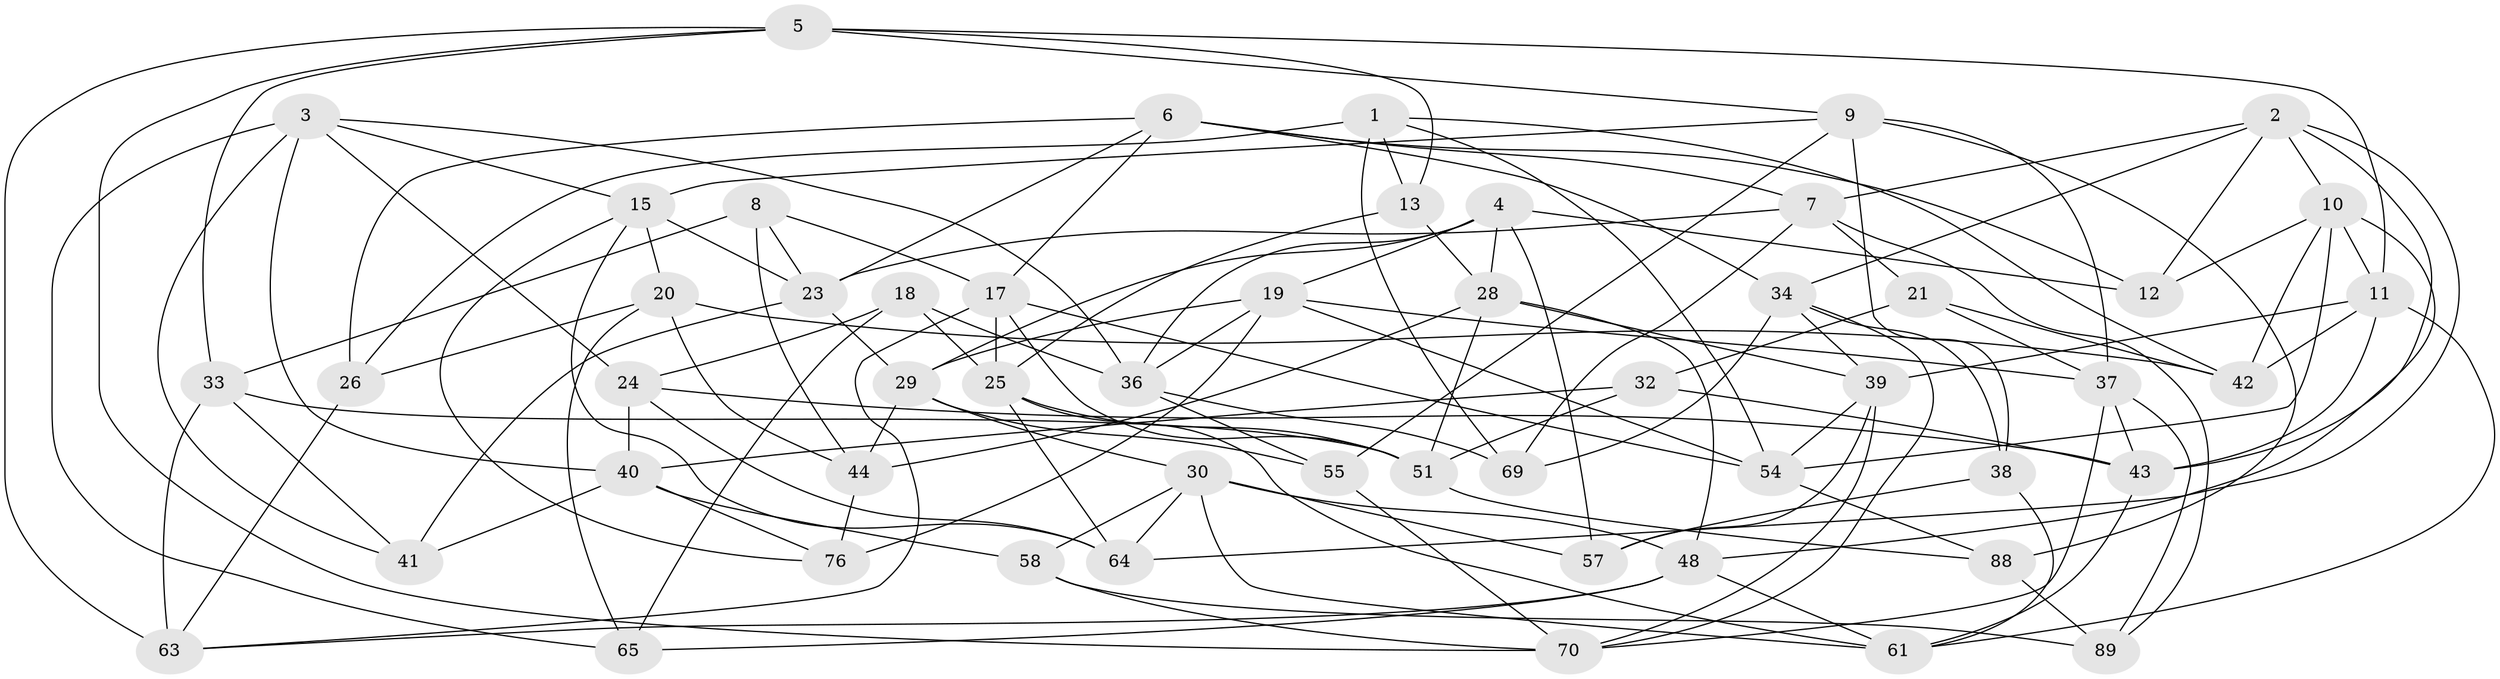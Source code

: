 // Generated by graph-tools (version 1.1) at 2025/52/02/27/25 19:52:31]
// undirected, 53 vertices, 138 edges
graph export_dot {
graph [start="1"]
  node [color=gray90,style=filled];
  1 [super="+72"];
  2 [super="+14"];
  3 [super="+50"];
  4 [super="+35"];
  5 [super="+16"];
  6 [super="+45"];
  7 [super="+71"];
  8;
  9 [super="+31"];
  10 [super="+22"];
  11 [super="+67"];
  12;
  13;
  15 [super="+56"];
  17 [super="+74"];
  18;
  19 [super="+27"];
  20 [super="+59"];
  21;
  23 [super="+80"];
  24 [super="+78"];
  25 [super="+52"];
  26;
  28 [super="+49"];
  29 [super="+68"];
  30 [super="+53"];
  32;
  33 [super="+79"];
  34 [super="+77"];
  36 [super="+87"];
  37 [super="+62"];
  38;
  39 [super="+85"];
  40 [super="+46"];
  41;
  42 [super="+47"];
  43 [super="+83"];
  44 [super="+73"];
  48 [super="+60"];
  51 [super="+84"];
  54 [super="+75"];
  55;
  57;
  58;
  61 [super="+81"];
  63 [super="+66"];
  64 [super="+86"];
  65;
  69;
  70 [super="+82"];
  76;
  88;
  89;
  1 -- 26;
  1 -- 69;
  1 -- 13;
  1 -- 42 [weight=2];
  1 -- 54;
  2 -- 12;
  2 -- 43;
  2 -- 64;
  2 -- 10;
  2 -- 7;
  2 -- 34;
  3 -- 65;
  3 -- 24;
  3 -- 36;
  3 -- 40;
  3 -- 41;
  3 -- 15;
  4 -- 12;
  4 -- 36;
  4 -- 57;
  4 -- 29;
  4 -- 28;
  4 -- 19;
  5 -- 13;
  5 -- 33;
  5 -- 11;
  5 -- 70;
  5 -- 63;
  5 -- 9;
  6 -- 26;
  6 -- 12;
  6 -- 34;
  6 -- 7;
  6 -- 23;
  6 -- 17;
  7 -- 23;
  7 -- 21;
  7 -- 89;
  7 -- 69;
  8 -- 33;
  8 -- 17;
  8 -- 44;
  8 -- 23;
  9 -- 38;
  9 -- 88;
  9 -- 55;
  9 -- 37;
  9 -- 15;
  10 -- 12;
  10 -- 42;
  10 -- 48;
  10 -- 54;
  10 -- 11;
  11 -- 39;
  11 -- 42;
  11 -- 43;
  11 -- 61;
  13 -- 25;
  13 -- 28;
  15 -- 64;
  15 -- 23;
  15 -- 76;
  15 -- 20;
  17 -- 51;
  17 -- 25;
  17 -- 54;
  17 -- 63;
  18 -- 36;
  18 -- 65;
  18 -- 25;
  18 -- 24;
  19 -- 76;
  19 -- 36;
  19 -- 54;
  19 -- 29;
  19 -- 37;
  20 -- 65;
  20 -- 26;
  20 -- 42;
  20 -- 44 [weight=2];
  21 -- 42;
  21 -- 32;
  21 -- 37;
  23 -- 29;
  23 -- 41;
  24 -- 64 [weight=2];
  24 -- 43;
  24 -- 40;
  25 -- 64;
  25 -- 61;
  25 -- 51;
  26 -- 63;
  28 -- 44;
  28 -- 51;
  28 -- 39;
  28 -- 48;
  29 -- 30;
  29 -- 55;
  29 -- 44;
  30 -- 58;
  30 -- 48;
  30 -- 64;
  30 -- 57;
  30 -- 61;
  32 -- 43;
  32 -- 51;
  32 -- 40;
  33 -- 63 [weight=2];
  33 -- 41;
  33 -- 51;
  34 -- 38;
  34 -- 39;
  34 -- 70;
  34 -- 69;
  36 -- 69;
  36 -- 55;
  37 -- 43;
  37 -- 70;
  37 -- 89;
  38 -- 57;
  38 -- 61;
  39 -- 57;
  39 -- 70;
  39 -- 54;
  40 -- 58;
  40 -- 41;
  40 -- 76;
  43 -- 61;
  44 -- 76;
  48 -- 65;
  48 -- 63;
  48 -- 61;
  51 -- 88;
  54 -- 88;
  55 -- 70;
  58 -- 89;
  58 -- 70;
  88 -- 89;
}
